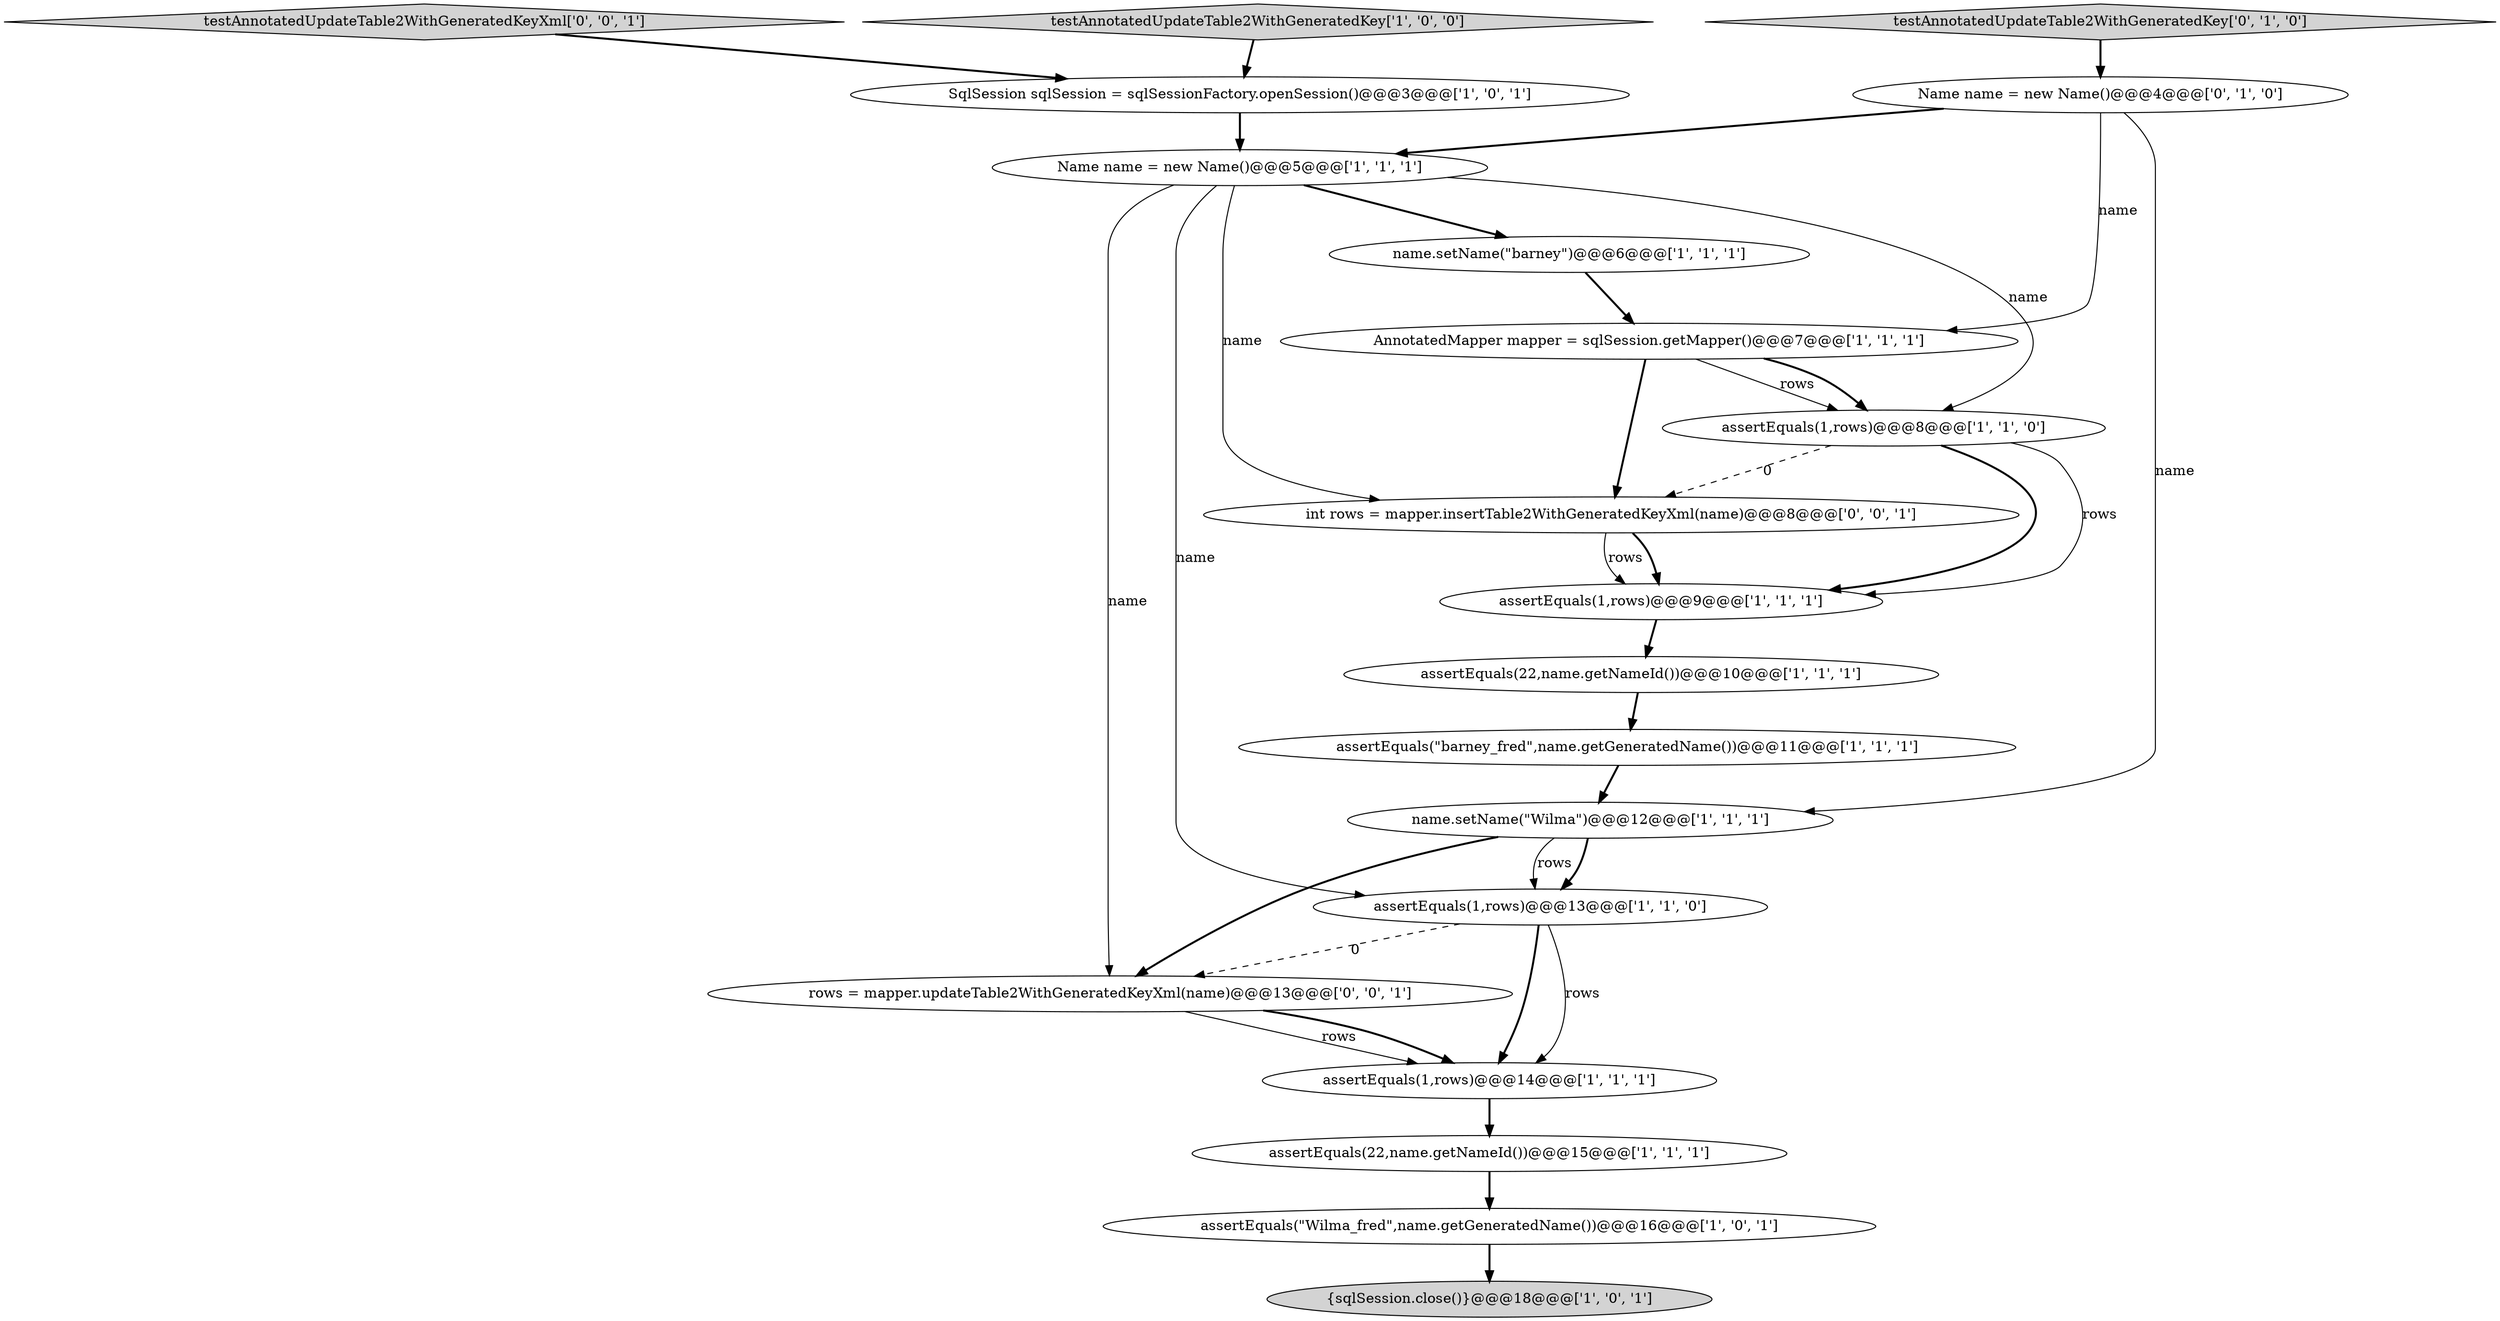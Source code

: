 digraph {
4 [style = filled, label = "{sqlSession.close()}@@@18@@@['1', '0', '1']", fillcolor = lightgray, shape = ellipse image = "AAA0AAABBB1BBB"];
11 [style = filled, label = "testAnnotatedUpdateTable2WithGeneratedKey['1', '0', '0']", fillcolor = lightgray, shape = diamond image = "AAA0AAABBB1BBB"];
7 [style = filled, label = "assertEquals(\"barney_fred\",name.getGeneratedName())@@@11@@@['1', '1', '1']", fillcolor = white, shape = ellipse image = "AAA0AAABBB1BBB"];
1 [style = filled, label = "assertEquals(1,rows)@@@14@@@['1', '1', '1']", fillcolor = white, shape = ellipse image = "AAA0AAABBB1BBB"];
8 [style = filled, label = "name.setName(\"barney\")@@@6@@@['1', '1', '1']", fillcolor = white, shape = ellipse image = "AAA0AAABBB1BBB"];
19 [style = filled, label = "rows = mapper.updateTable2WithGeneratedKeyXml(name)@@@13@@@['0', '0', '1']", fillcolor = white, shape = ellipse image = "AAA0AAABBB3BBB"];
14 [style = filled, label = "assertEquals(\"Wilma_fred\",name.getGeneratedName())@@@16@@@['1', '0', '1']", fillcolor = white, shape = ellipse image = "AAA0AAABBB1BBB"];
6 [style = filled, label = "Name name = new Name()@@@5@@@['1', '1', '1']", fillcolor = white, shape = ellipse image = "AAA0AAABBB1BBB"];
5 [style = filled, label = "SqlSession sqlSession = sqlSessionFactory.openSession()@@@3@@@['1', '0', '1']", fillcolor = white, shape = ellipse image = "AAA0AAABBB1BBB"];
2 [style = filled, label = "AnnotatedMapper mapper = sqlSession.getMapper()@@@7@@@['1', '1', '1']", fillcolor = white, shape = ellipse image = "AAA0AAABBB1BBB"];
3 [style = filled, label = "name.setName(\"Wilma\")@@@12@@@['1', '1', '1']", fillcolor = white, shape = ellipse image = "AAA0AAABBB1BBB"];
10 [style = filled, label = "assertEquals(22,name.getNameId())@@@15@@@['1', '1', '1']", fillcolor = white, shape = ellipse image = "AAA0AAABBB1BBB"];
13 [style = filled, label = "assertEquals(1,rows)@@@8@@@['1', '1', '0']", fillcolor = white, shape = ellipse image = "AAA0AAABBB1BBB"];
12 [style = filled, label = "assertEquals(1,rows)@@@9@@@['1', '1', '1']", fillcolor = white, shape = ellipse image = "AAA0AAABBB1BBB"];
17 [style = filled, label = "testAnnotatedUpdateTable2WithGeneratedKeyXml['0', '0', '1']", fillcolor = lightgray, shape = diamond image = "AAA0AAABBB3BBB"];
18 [style = filled, label = "int rows = mapper.insertTable2WithGeneratedKeyXml(name)@@@8@@@['0', '0', '1']", fillcolor = white, shape = ellipse image = "AAA0AAABBB3BBB"];
9 [style = filled, label = "assertEquals(1,rows)@@@13@@@['1', '1', '0']", fillcolor = white, shape = ellipse image = "AAA0AAABBB1BBB"];
15 [style = filled, label = "testAnnotatedUpdateTable2WithGeneratedKey['0', '1', '0']", fillcolor = lightgray, shape = diamond image = "AAA0AAABBB2BBB"];
16 [style = filled, label = "Name name = new Name()@@@4@@@['0', '1', '0']", fillcolor = white, shape = ellipse image = "AAA0AAABBB2BBB"];
0 [style = filled, label = "assertEquals(22,name.getNameId())@@@10@@@['1', '1', '1']", fillcolor = white, shape = ellipse image = "AAA0AAABBB1BBB"];
17->5 [style = bold, label=""];
10->14 [style = bold, label=""];
16->6 [style = bold, label=""];
6->13 [style = solid, label="name"];
18->12 [style = bold, label=""];
6->18 [style = solid, label="name"];
2->18 [style = bold, label=""];
13->12 [style = solid, label="rows"];
2->13 [style = solid, label="rows"];
15->16 [style = bold, label=""];
18->12 [style = solid, label="rows"];
12->0 [style = bold, label=""];
19->1 [style = solid, label="rows"];
7->3 [style = bold, label=""];
0->7 [style = bold, label=""];
2->13 [style = bold, label=""];
9->19 [style = dashed, label="0"];
3->9 [style = bold, label=""];
11->5 [style = bold, label=""];
19->1 [style = bold, label=""];
13->12 [style = bold, label=""];
5->6 [style = bold, label=""];
8->2 [style = bold, label=""];
3->19 [style = bold, label=""];
6->19 [style = solid, label="name"];
16->3 [style = solid, label="name"];
16->2 [style = solid, label="name"];
6->8 [style = bold, label=""];
9->1 [style = solid, label="rows"];
3->9 [style = solid, label="rows"];
6->9 [style = solid, label="name"];
13->18 [style = dashed, label="0"];
9->1 [style = bold, label=""];
1->10 [style = bold, label=""];
14->4 [style = bold, label=""];
}
